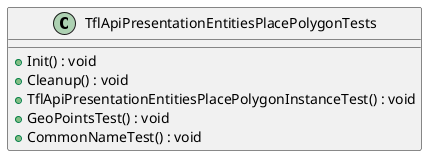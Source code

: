 @startuml
class TflApiPresentationEntitiesPlacePolygonTests {
    + Init() : void
    + Cleanup() : void
    + TflApiPresentationEntitiesPlacePolygonInstanceTest() : void
    + GeoPointsTest() : void
    + CommonNameTest() : void
}
@enduml

